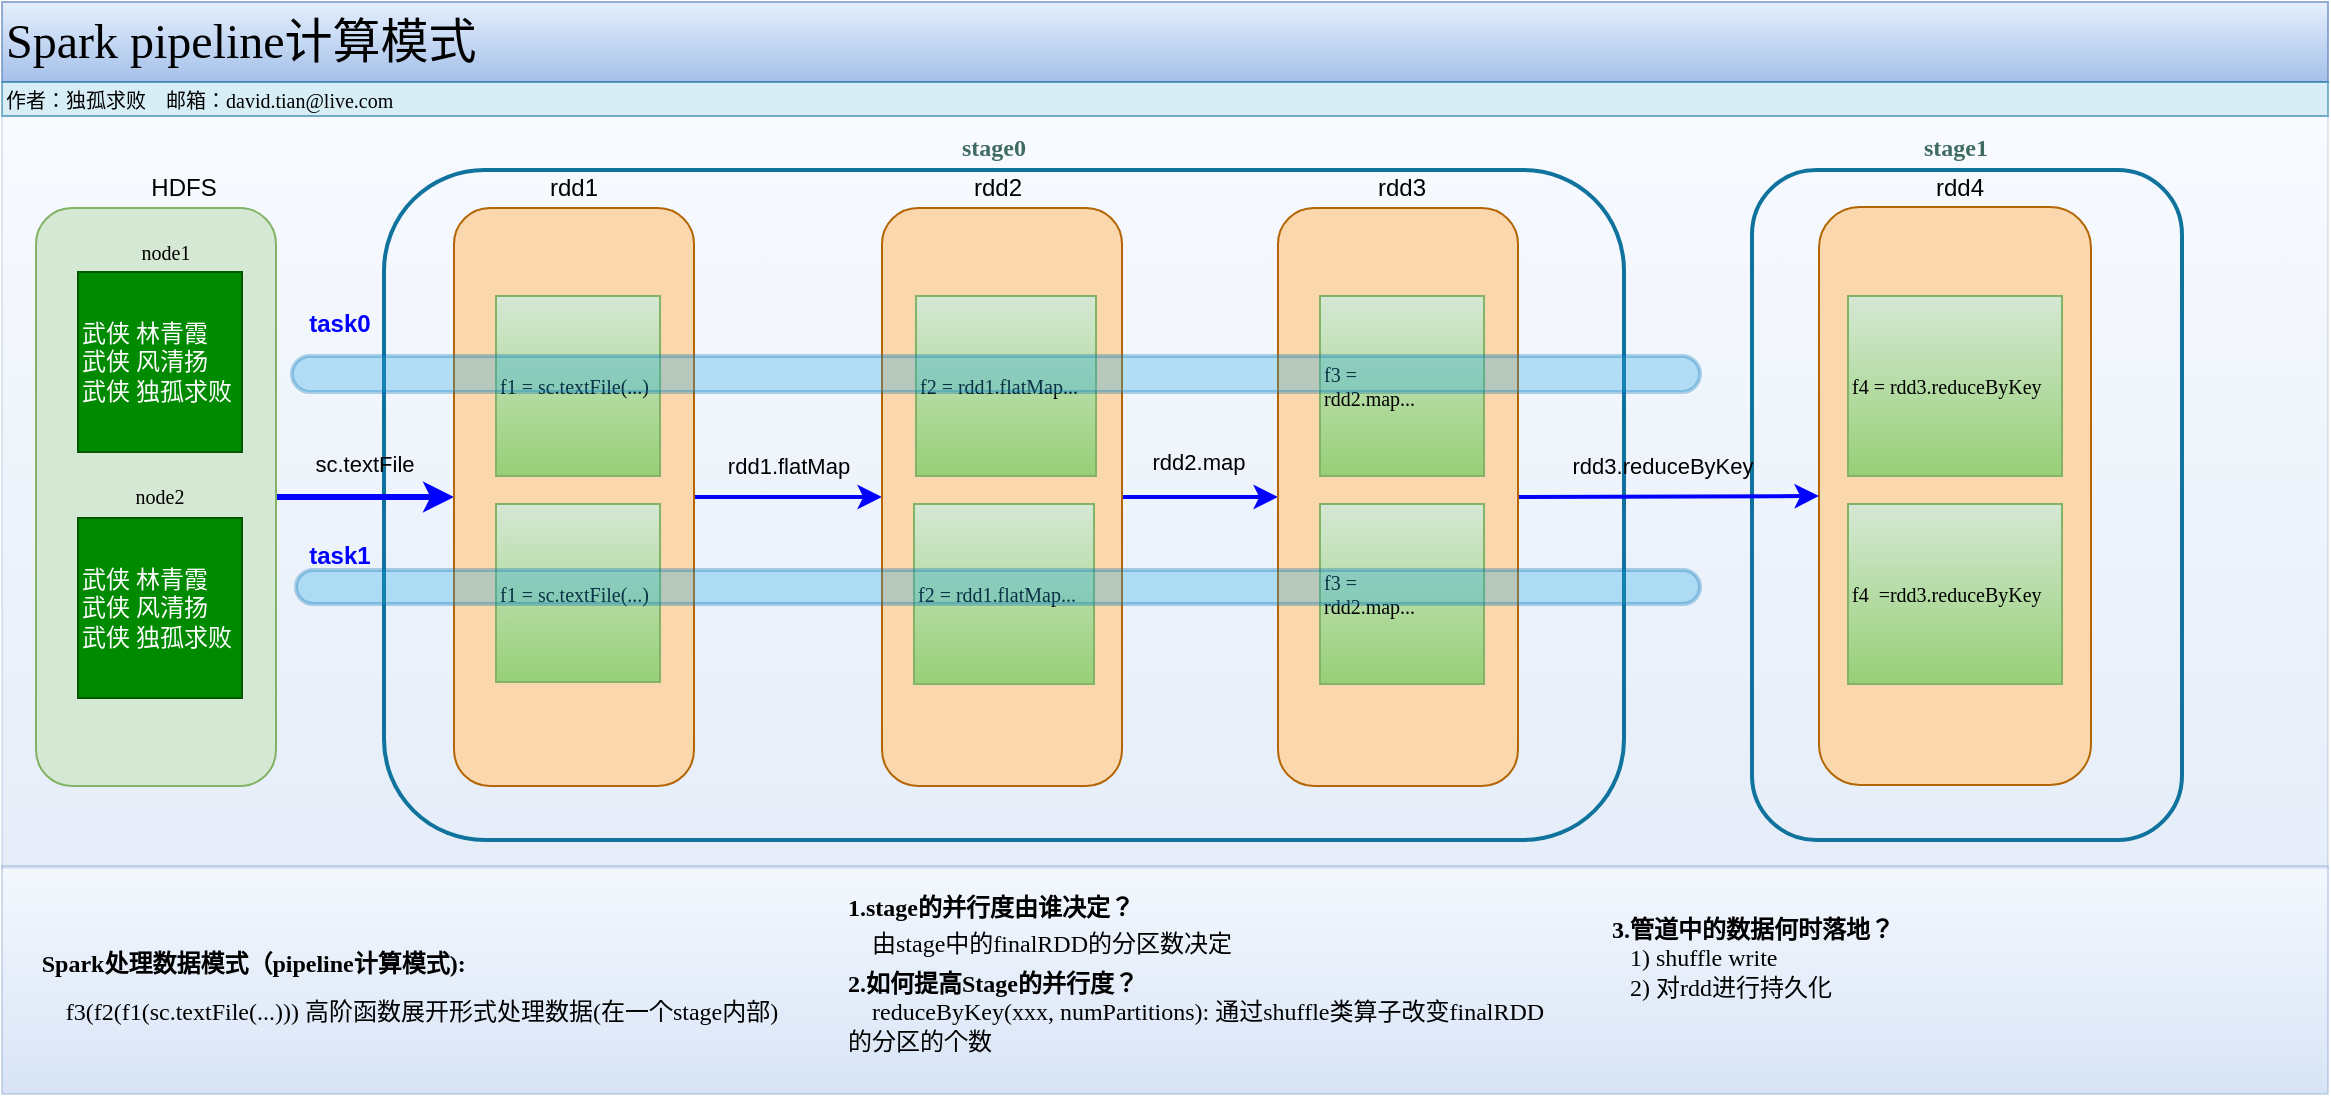 <mxfile version="12.8.5" type="github"><diagram id="AJfXnb6iXXQ7NxY4iSy1" name="Page-1"><mxGraphModel dx="1299" dy="675" grid="0" gridSize="10" guides="1" tooltips="1" connect="1" arrows="1" fold="1" page="1" pageScale="1" pageWidth="850" pageHeight="1100" math="0" shadow="0"><root><mxCell id="0"/><mxCell id="1" parent="0"/><mxCell id="KjIEdAucTr15jTCJpXuQ-1" value="" style="rounded=0;whiteSpace=wrap;html=1;fontSize=10;align=left;fillColor=#dae8fc;strokeColor=#6c8ebf;gradientColor=#7ea6e0;opacity=20;" vertex="1" parent="1"><mxGeometry x="37" y="105" width="1163" height="376" as="geometry"/></mxCell><mxCell id="KjIEdAucTr15jTCJpXuQ-43" value="" style="rounded=1;whiteSpace=wrap;html=1;strokeColor=#10739e;strokeWidth=2;fontSize=10;fillColor=none;" vertex="1" parent="1"><mxGeometry x="912" y="132" width="215" height="335" as="geometry"/></mxCell><mxCell id="KjIEdAucTr15jTCJpXuQ-42" value="" style="rounded=1;whiteSpace=wrap;html=1;fontSize=10;strokeColor=#10739e;strokeWidth=2;fillColor=none;" vertex="1" parent="1"><mxGeometry x="228" y="132" width="620" height="335" as="geometry"/></mxCell><mxCell id="KjIEdAucTr15jTCJpXuQ-2" value="" style="rounded=1;whiteSpace=wrap;html=1;fillColor=#fad7ac;strokeColor=#b46504;" vertex="1" parent="1"><mxGeometry x="945.5" y="150.5" width="136" height="289" as="geometry"/></mxCell><mxCell id="KjIEdAucTr15jTCJpXuQ-3" value="sc.textFile" style="edgeStyle=orthogonalEdgeStyle;rounded=0;orthogonalLoop=1;jettySize=auto;html=1;exitX=1;exitY=0.5;exitDx=0;exitDy=0;strokeColor=#0000FF;strokeWidth=3;labelBackgroundColor=none;" edge="1" parent="1" source="KjIEdAucTr15jTCJpXuQ-4" target="KjIEdAucTr15jTCJpXuQ-8"><mxGeometry x="-0.011" y="18" relative="1" as="geometry"><mxPoint y="1" as="offset"/></mxGeometry></mxCell><mxCell id="KjIEdAucTr15jTCJpXuQ-4" value="" style="rounded=1;whiteSpace=wrap;html=1;fillColor=#d5e8d4;strokeColor=#82b366;" vertex="1" parent="1"><mxGeometry x="54" y="151" width="120" height="289" as="geometry"/></mxCell><mxCell id="KjIEdAucTr15jTCJpXuQ-5" value="武侠 林青霞&lt;br&gt;武侠 风清扬&lt;br&gt;武侠 独孤求败" style="rounded=0;whiteSpace=wrap;html=1;align=left;fillColor=#008a00;strokeColor=#005700;fontColor=#ffffff;fontFamily=Comic Sans MS;" vertex="1" parent="1"><mxGeometry x="75" y="183" width="82" height="90" as="geometry"/></mxCell><mxCell id="KjIEdAucTr15jTCJpXuQ-6" value="武侠 林青霞&lt;br&gt;武侠 风清扬&lt;br&gt;武侠 独孤求败" style="rounded=0;whiteSpace=wrap;html=1;align=left;fillColor=#008a00;strokeColor=#005700;fontColor=#ffffff;fontFamily=Comic Sans MS;" vertex="1" parent="1"><mxGeometry x="75" y="306" width="82" height="90" as="geometry"/></mxCell><mxCell id="KjIEdAucTr15jTCJpXuQ-7" value="rdd1.flatMap" style="edgeStyle=orthogonalEdgeStyle;rounded=0;orthogonalLoop=1;jettySize=auto;html=1;exitX=1;exitY=0.5;exitDx=0;exitDy=0;strokeColor=#0000FF;strokeWidth=2;labelBackgroundColor=none;" edge="1" parent="1" source="KjIEdAucTr15jTCJpXuQ-8" target="KjIEdAucTr15jTCJpXuQ-14"><mxGeometry y="17" relative="1" as="geometry"><mxPoint y="1" as="offset"/></mxGeometry></mxCell><mxCell id="KjIEdAucTr15jTCJpXuQ-8" value="" style="rounded=1;whiteSpace=wrap;html=1;fillColor=#fad7ac;strokeColor=#b46504;" vertex="1" parent="1"><mxGeometry x="263" y="151" width="120" height="289" as="geometry"/></mxCell><mxCell id="KjIEdAucTr15jTCJpXuQ-9" value="f1 = sc.textFile(...)" style="rounded=0;whiteSpace=wrap;html=1;align=left;fillColor=#d5e8d4;strokeColor=#82b366;gradientColor=#97d077;fontFamily=Comic Sans MS;fontSize=10;" vertex="1" parent="1"><mxGeometry x="284" y="195" width="82" height="90" as="geometry"/></mxCell><mxCell id="KjIEdAucTr15jTCJpXuQ-10" value="f1 = sc.textFile(...)" style="rounded=0;whiteSpace=wrap;html=1;align=left;fillColor=#d5e8d4;strokeColor=#82b366;gradientColor=#97d077;fontFamily=Comic Sans MS;fontSize=10;" vertex="1" parent="1"><mxGeometry x="284" y="299" width="82" height="89" as="geometry"/></mxCell><mxCell id="KjIEdAucTr15jTCJpXuQ-11" value="HDFS" style="text;html=1;strokeColor=none;fillColor=none;align=center;verticalAlign=middle;whiteSpace=wrap;rounded=0;" vertex="1" parent="1"><mxGeometry x="108" y="131" width="40" height="20" as="geometry"/></mxCell><mxCell id="KjIEdAucTr15jTCJpXuQ-12" value="rdd1" style="text;html=1;strokeColor=none;fillColor=none;align=center;verticalAlign=middle;whiteSpace=wrap;rounded=0;" vertex="1" parent="1"><mxGeometry x="303" y="131" width="40" height="20" as="geometry"/></mxCell><mxCell id="KjIEdAucTr15jTCJpXuQ-13" value="rdd2.map" style="edgeStyle=orthogonalEdgeStyle;rounded=0;orthogonalLoop=1;jettySize=auto;html=1;entryX=0;entryY=0.5;entryDx=0;entryDy=0;strokeColor=#0000FF;strokeWidth=2;labelBackgroundColor=none;" edge="1" parent="1" source="KjIEdAucTr15jTCJpXuQ-14" target="KjIEdAucTr15jTCJpXuQ-19"><mxGeometry x="-0.026" y="19" relative="1" as="geometry"><mxPoint y="1" as="offset"/></mxGeometry></mxCell><mxCell id="KjIEdAucTr15jTCJpXuQ-14" value="" style="rounded=1;whiteSpace=wrap;html=1;fillColor=#fad7ac;strokeColor=#b46504;" vertex="1" parent="1"><mxGeometry x="477" y="151" width="120" height="289" as="geometry"/></mxCell><mxCell id="KjIEdAucTr15jTCJpXuQ-15" value="f2 = rdd1.flatMap..." style="rounded=0;whiteSpace=wrap;html=1;align=left;gradientColor=#97d077;fillColor=#d5e8d4;strokeColor=#82b366;fontFamily=Comic Sans MS;fontSize=10;" vertex="1" parent="1"><mxGeometry x="494" y="195" width="90" height="90" as="geometry"/></mxCell><mxCell id="KjIEdAucTr15jTCJpXuQ-16" value="f2 = rdd1.flatMap..." style="rounded=0;whiteSpace=wrap;html=1;align=left;gradientColor=#97d077;fillColor=#d5e8d4;strokeColor=#82b366;fontFamily=Comic Sans MS;fontSize=10;" vertex="1" parent="1"><mxGeometry x="493" y="299" width="90" height="90" as="geometry"/></mxCell><mxCell id="KjIEdAucTr15jTCJpXuQ-17" value="rdd2" style="text;html=1;strokeColor=none;fillColor=none;align=center;verticalAlign=middle;whiteSpace=wrap;rounded=0;" vertex="1" parent="1"><mxGeometry x="515" y="131" width="40" height="20" as="geometry"/></mxCell><mxCell id="KjIEdAucTr15jTCJpXuQ-18" value="rdd3.reduceByKey" style="edgeStyle=orthogonalEdgeStyle;rounded=0;orthogonalLoop=1;jettySize=auto;html=1;exitX=1;exitY=0.5;exitDx=0;exitDy=0;entryX=0;entryY=0.5;entryDx=0;entryDy=0;curved=1;strokeColor=#0000FF;strokeWidth=2;labelBackgroundColor=none;" edge="1" parent="1" source="KjIEdAucTr15jTCJpXuQ-19" target="KjIEdAucTr15jTCJpXuQ-2"><mxGeometry x="-0.056" y="17" relative="1" as="geometry"><mxPoint y="1" as="offset"/></mxGeometry></mxCell><mxCell id="KjIEdAucTr15jTCJpXuQ-19" value="" style="rounded=1;whiteSpace=wrap;html=1;fillColor=#fad7ac;strokeColor=#b46504;" vertex="1" parent="1"><mxGeometry x="675" y="151" width="120" height="289" as="geometry"/></mxCell><mxCell id="KjIEdAucTr15jTCJpXuQ-22" value="f3 = &lt;br&gt;rdd2.map..." style="rounded=0;whiteSpace=wrap;html=1;align=left;gradientColor=#97d077;fillColor=#d5e8d4;strokeColor=#82b366;fontFamily=Comic Sans MS;fontSize=10;" vertex="1" parent="1"><mxGeometry x="696" y="195" width="82" height="90" as="geometry"/></mxCell><mxCell id="KjIEdAucTr15jTCJpXuQ-24" value="f3 =&amp;nbsp;&lt;br&gt;rdd2.map..." style="rounded=0;whiteSpace=wrap;html=1;align=left;gradientColor=#97d077;fillColor=#d5e8d4;strokeColor=#82b366;fontFamily=Comic Sans MS;fontSize=10;" vertex="1" parent="1"><mxGeometry x="696" y="299" width="82" height="90" as="geometry"/></mxCell><mxCell id="KjIEdAucTr15jTCJpXuQ-25" value="rdd3" style="text;html=1;strokeColor=none;fillColor=none;align=center;verticalAlign=middle;whiteSpace=wrap;rounded=0;" vertex="1" parent="1"><mxGeometry x="717" y="131" width="40" height="20" as="geometry"/></mxCell><mxCell id="KjIEdAucTr15jTCJpXuQ-27" value="f4 = rdd3.reduceByKey" style="rounded=0;whiteSpace=wrap;html=1;align=left;gradientColor=#97d077;fillColor=#d5e8d4;strokeColor=#82b366;fontFamily=Comic Sans MS;fontSize=10;" vertex="1" parent="1"><mxGeometry x="960" y="195" width="107" height="90" as="geometry"/></mxCell><mxCell id="KjIEdAucTr15jTCJpXuQ-29" value="f4 &amp;nbsp;=rdd3.reduceByKey" style="rounded=0;whiteSpace=wrap;html=1;align=left;gradientColor=#97d077;fillColor=#d5e8d4;strokeColor=#82b366;fontFamily=Comic Sans MS;fontSize=10;" vertex="1" parent="1"><mxGeometry x="960" y="299" width="107" height="90" as="geometry"/></mxCell><mxCell id="KjIEdAucTr15jTCJpXuQ-30" value="rdd4" style="text;html=1;strokeColor=none;fillColor=none;align=center;verticalAlign=middle;whiteSpace=wrap;rounded=0;" vertex="1" parent="1"><mxGeometry x="996" y="130.5" width="40" height="20" as="geometry"/></mxCell><mxCell id="KjIEdAucTr15jTCJpXuQ-33" value="&lt;h4&gt;&lt;br&gt;&lt;/h4&gt;" style="text;html=1;strokeColor=#6c8ebf;fillColor=#dae8fc;align=left;verticalAlign=middle;whiteSpace=wrap;rounded=0;opacity=30;fontFamily=Tahoma;gradientColor=#7ea6e0;" vertex="1" parent="1"><mxGeometry x="37" y="480" width="1163" height="114" as="geometry"/></mxCell><mxCell id="KjIEdAucTr15jTCJpXuQ-37" value="Spark pipeline计算模式" style="text;html=1;strokeColor=#6c8ebf;fillColor=#dae8fc;align=left;verticalAlign=middle;whiteSpace=wrap;rounded=0;fontSize=24;fontFamily=Comic Sans MS;gradientColor=#7ea6e0;opacity=70;" vertex="1" parent="1"><mxGeometry x="37" y="48" width="1163" height="40" as="geometry"/></mxCell><mxCell id="KjIEdAucTr15jTCJpXuQ-38" value="作者：独孤求败 &amp;nbsp; &amp;nbsp;邮箱：david.tian@live.com" style="text;html=1;strokeColor=#10739e;fillColor=#b1ddf0;align=left;verticalAlign=middle;whiteSpace=wrap;rounded=0;fontSize=10;glass=0;comic=0;shadow=0;fontFamily=Comic Sans MS;opacity=50;" vertex="1" parent="1"><mxGeometry x="37" y="88" width="1163" height="17" as="geometry"/></mxCell><mxCell id="KjIEdAucTr15jTCJpXuQ-40" value="node1" style="text;html=1;strokeColor=none;fillColor=none;align=center;verticalAlign=middle;whiteSpace=wrap;rounded=0;shadow=0;glass=0;comic=0;fontFamily=Comic Sans MS;fontSize=10;fontColor=#000000;opacity=50;" vertex="1" parent="1"><mxGeometry x="99" y="163" width="40" height="20" as="geometry"/></mxCell><mxCell id="KjIEdAucTr15jTCJpXuQ-41" value="node2" style="text;html=1;strokeColor=none;fillColor=none;align=center;verticalAlign=middle;whiteSpace=wrap;rounded=0;shadow=0;glass=0;comic=0;fontFamily=Comic Sans MS;fontSize=10;fontColor=#000000;opacity=50;" vertex="1" parent="1"><mxGeometry x="96" y="285" width="40" height="20" as="geometry"/></mxCell><mxCell id="KjIEdAucTr15jTCJpXuQ-44" value="&lt;font color=&quot;#406b63&quot; face=&quot;Comic Sans MS&quot; style=&quot;font-size: 12px;&quot;&gt;&lt;b style=&quot;font-size: 12px;&quot;&gt;stage0&lt;/b&gt;&lt;/font&gt;" style="text;html=1;strokeColor=none;fillColor=none;align=center;verticalAlign=middle;whiteSpace=wrap;rounded=0;fontSize=12;" vertex="1" parent="1"><mxGeometry x="513" y="111" width="40" height="20" as="geometry"/></mxCell><mxCell id="KjIEdAucTr15jTCJpXuQ-45" value="&lt;b&gt;&lt;font face=&quot;Comic Sans MS&quot; style=&quot;font-size: 12px&quot;&gt;stage1&lt;/font&gt;&lt;/b&gt;" style="text;html=1;strokeColor=none;fillColor=none;align=center;verticalAlign=middle;whiteSpace=wrap;rounded=0;fontSize=10;fontColor=#406B63;" vertex="1" parent="1"><mxGeometry x="993.5" y="111" width="40" height="20" as="geometry"/></mxCell><mxCell id="KjIEdAucTr15jTCJpXuQ-51" value="" style="html=1;dashed=0;whitespace=wrap;shape=mxgraph.dfd.start;strokeColor=#006EAF;strokeWidth=2;fillColor=#1ba1e2;fontSize=12;opacity=30;fontColor=#ffffff;" vertex="1" parent="1"><mxGeometry x="182" y="225" width="704" height="18" as="geometry"/></mxCell><mxCell id="KjIEdAucTr15jTCJpXuQ-53" value="" style="html=1;dashed=0;whitespace=wrap;shape=mxgraph.dfd.start;strokeColor=#006EAF;strokeWidth=2;fillColor=#1ba1e2;fontSize=12;opacity=30;fontColor=#ffffff;" vertex="1" parent="1"><mxGeometry x="184" y="332" width="702" height="17" as="geometry"/></mxCell><mxCell id="KjIEdAucTr15jTCJpXuQ-54" value="task0" style="text;html=1;strokeColor=none;fillColor=none;align=center;verticalAlign=middle;whiteSpace=wrap;rounded=0;fontSize=12;fontColor=#0000FF;opacity=30;fontStyle=1" vertex="1" parent="1"><mxGeometry x="186" y="199" width="40" height="20" as="geometry"/></mxCell><mxCell id="KjIEdAucTr15jTCJpXuQ-55" value="task1" style="text;html=1;strokeColor=none;fillColor=none;align=center;verticalAlign=middle;whiteSpace=wrap;rounded=0;fontSize=12;fontColor=#0000FF;opacity=30;fontStyle=1" vertex="1" parent="1"><mxGeometry x="186" y="315" width="40" height="20" as="geometry"/></mxCell><mxCell id="KjIEdAucTr15jTCJpXuQ-58" value="&lt;p&gt;&lt;/p&gt;&lt;div style=&quot;text-align: left ; line-height: 197%&quot;&gt;&lt;div&gt;&lt;b&gt;&lt;font color=&quot;#000000&quot;&gt;Spark处理数据模式（pipeline计算模式):&lt;/font&gt;&lt;/b&gt;&lt;/div&gt;&lt;span style=&quot;color: rgb(0 , 0 , 0)&quot;&gt;&amp;nbsp; &amp;nbsp; f3(f2(f1(sc.textFile(...))) 高阶函数展开形式处理数据(在一个stage内部)&lt;/span&gt;&lt;br&gt;&lt;/div&gt;" style="text;html=1;strokeColor=none;fillColor=none;align=center;verticalAlign=middle;whiteSpace=wrap;rounded=0;fontFamily=Tahoma;fontSize=12;fontColor=#0000FF;opacity=30;" vertex="1" parent="1"><mxGeometry x="47" y="493" width="388" height="84" as="geometry"/></mxCell><mxCell id="KjIEdAucTr15jTCJpXuQ-60" value="&lt;p&gt;&lt;/p&gt;&lt;div&gt;&lt;div&gt;&lt;b style=&quot;color: rgb(0 , 0 , 0)&quot;&gt;1.stage的并行度由谁决定？&lt;/b&gt;&lt;/div&gt;&lt;/div&gt;&lt;div&gt;&lt;font color=&quot;#000000&quot;&gt;&lt;span style=&quot;line-height: 197%&quot;&gt;&amp;nbsp; &amp;nbsp; 由stage中的finalRDD的分区数决定&lt;/span&gt;&lt;/font&gt;&lt;/div&gt;&lt;div&gt;&lt;font color=&quot;#000000&quot;&gt;&lt;span&gt;&lt;b&gt;2.如何提高Stage的并行度？&lt;/b&gt;&lt;/span&gt;&lt;/font&gt;&lt;/div&gt;&lt;div&gt;&lt;font color=&quot;#000000&quot;&gt;&lt;span&gt;&amp;nbsp; &amp;nbsp; reduceByKey(xxx, numPartitions): 通过shuffle类算子改变finalRDD的分区的个数&lt;/span&gt;&lt;/font&gt;&lt;/div&gt;&lt;div&gt;&lt;font color=&quot;#000000&quot;&gt;&lt;span&gt;&lt;br&gt;&lt;/span&gt;&lt;/font&gt;&lt;/div&gt;" style="text;html=1;strokeColor=none;fillColor=none;align=left;verticalAlign=middle;whiteSpace=wrap;rounded=0;fontFamily=Tahoma;fontSize=12;fontColor=#0000FF;opacity=30;" vertex="1" parent="1"><mxGeometry x="458" y="493" width="353" height="84" as="geometry"/></mxCell><mxCell id="KjIEdAucTr15jTCJpXuQ-61" value="&lt;p&gt;&lt;/p&gt;&lt;div&gt;&lt;div&gt;&lt;b style=&quot;color: rgb(0 , 0 , 0)&quot;&gt;3.管道中的数据何时落地？&lt;/b&gt;&lt;/div&gt;&lt;/div&gt;&lt;div&gt;&lt;span style=&quot;color: rgb(0 , 0 , 0)&quot;&gt;&amp;nbsp;&amp;nbsp;&lt;/span&gt;&lt;font color=&quot;#000000&quot;&gt;&amp;nbsp;1) shuffle write&lt;/font&gt;&lt;br&gt;&lt;span style=&quot;color: rgb(0 , 0 , 0)&quot;&gt;&amp;nbsp; &amp;nbsp;2) 对rdd进行持久化&lt;/span&gt;&lt;br&gt;&lt;/div&gt;&lt;div&gt;&lt;font color=&quot;#000000&quot;&gt;&lt;span&gt;&lt;br&gt;&lt;/span&gt;&lt;/font&gt;&lt;/div&gt;" style="text;html=1;strokeColor=none;fillColor=none;align=left;verticalAlign=middle;whiteSpace=wrap;rounded=0;fontFamily=Tahoma;fontSize=12;fontColor=#0000FF;opacity=30;" vertex="1" parent="1"><mxGeometry x="839.5" y="485" width="353" height="84" as="geometry"/></mxCell></root></mxGraphModel></diagram></mxfile>
